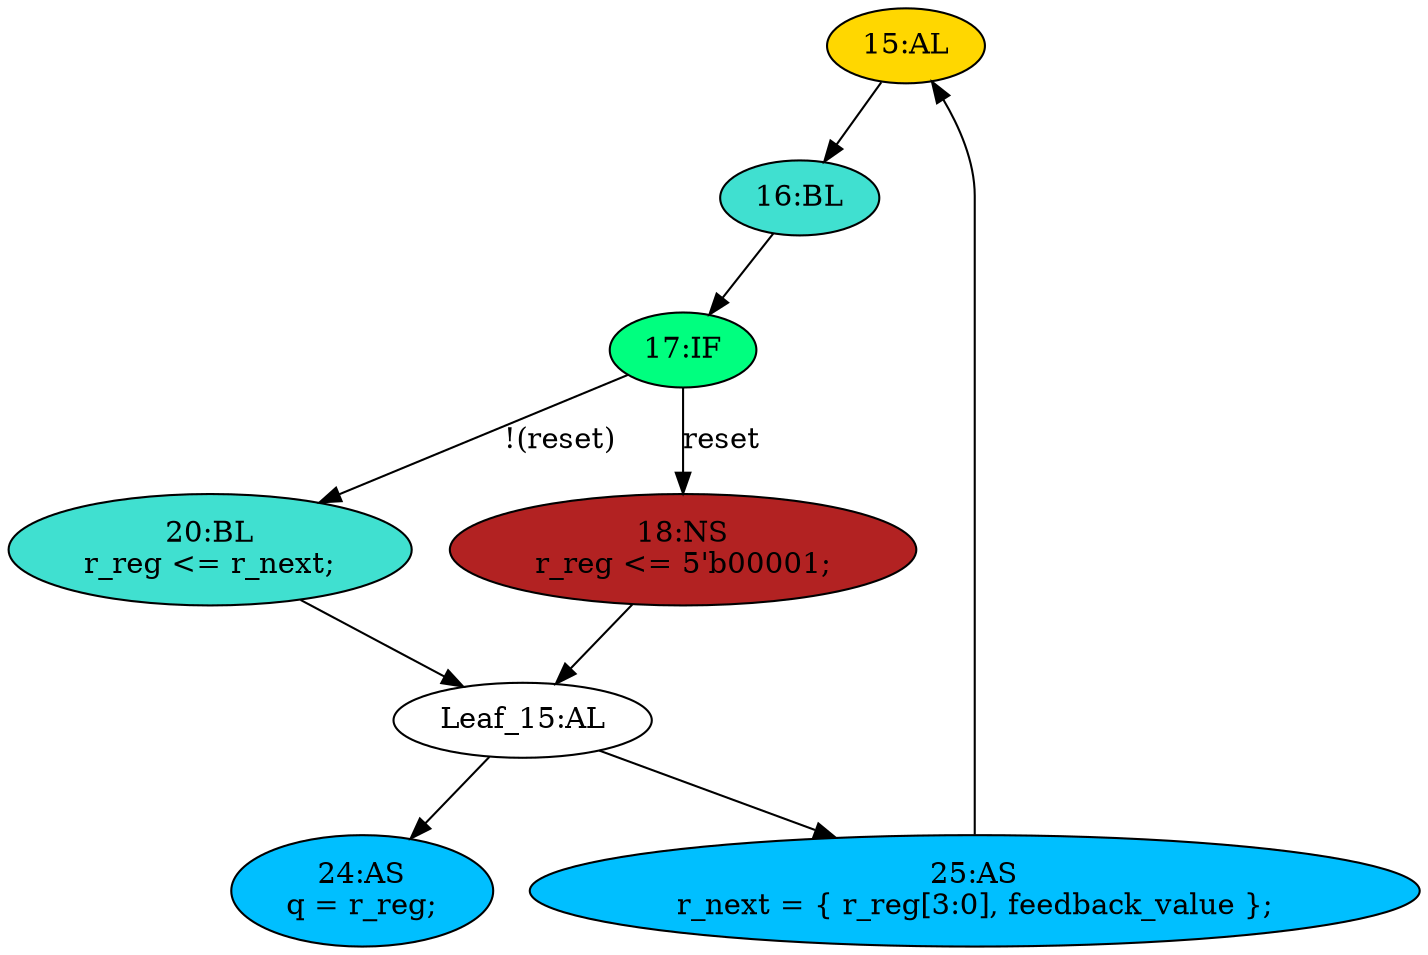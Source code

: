 strict digraph "compose( ,  )" {
	node [label="\N"];
	"15:AL"	[ast="<pyverilog.vparser.ast.Always object at 0x7fe629c63790>",
		clk_sens=True,
		fillcolor=gold,
		label="15:AL",
		sens="['clk', 'reset']",
		statements="[]",
		style=filled,
		typ=Always,
		use_var="['reset', 'r_next']"];
	"16:BL"	[ast="<pyverilog.vparser.ast.Block object at 0x7fe629c633d0>",
		fillcolor=turquoise,
		label="16:BL",
		statements="[]",
		style=filled,
		typ=Block];
	"15:AL" -> "16:BL"	[cond="[]",
		lineno=None];
	"20:BL"	[ast="<pyverilog.vparser.ast.Block object at 0x7fe629c63210>",
		fillcolor=turquoise,
		label="20:BL
r_reg <= r_next;",
		statements="[<pyverilog.vparser.ast.NonblockingSubstitution object at 0x7fe6299ce4d0>]",
		style=filled,
		typ=Block];
	"Leaf_15:AL"	[def_var="['r_reg']",
		label="Leaf_15:AL"];
	"20:BL" -> "Leaf_15:AL"	[cond="[]",
		lineno=None];
	"24:AS"	[ast="<pyverilog.vparser.ast.Assign object at 0x7fe629c71450>",
		def_var="['q']",
		fillcolor=deepskyblue,
		label="24:AS
q = r_reg;",
		statements="[]",
		style=filled,
		typ=Assign,
		use_var="['r_reg']"];
	"Leaf_15:AL" -> "24:AS";
	"25:AS"	[ast="<pyverilog.vparser.ast.Assign object at 0x7fe629c66750>",
		def_var="['r_next']",
		fillcolor=deepskyblue,
		label="25:AS
r_next = { r_reg[3:0], feedback_value };",
		statements="[]",
		style=filled,
		typ=Assign,
		use_var="['r_reg', 'feedback_value']"];
	"Leaf_15:AL" -> "25:AS";
	"18:NS"	[ast="<pyverilog.vparser.ast.NonblockingSubstitution object at 0x7fe629c63890>",
		fillcolor=firebrick,
		label="18:NS
r_reg <= 5'b00001;",
		statements="[<pyverilog.vparser.ast.NonblockingSubstitution object at 0x7fe629c63890>]",
		style=filled,
		typ=NonblockingSubstitution];
	"18:NS" -> "Leaf_15:AL"	[cond="[]",
		lineno=None];
	"17:IF"	[ast="<pyverilog.vparser.ast.IfStatement object at 0x7fe629c63ed0>",
		fillcolor=springgreen,
		label="17:IF",
		statements="[]",
		style=filled,
		typ=IfStatement];
	"17:IF" -> "20:BL"	[cond="['reset']",
		label="!(reset)",
		lineno=17];
	"17:IF" -> "18:NS"	[cond="['reset']",
		label=reset,
		lineno=17];
	"16:BL" -> "17:IF"	[cond="[]",
		lineno=None];
	"25:AS" -> "15:AL";
}
